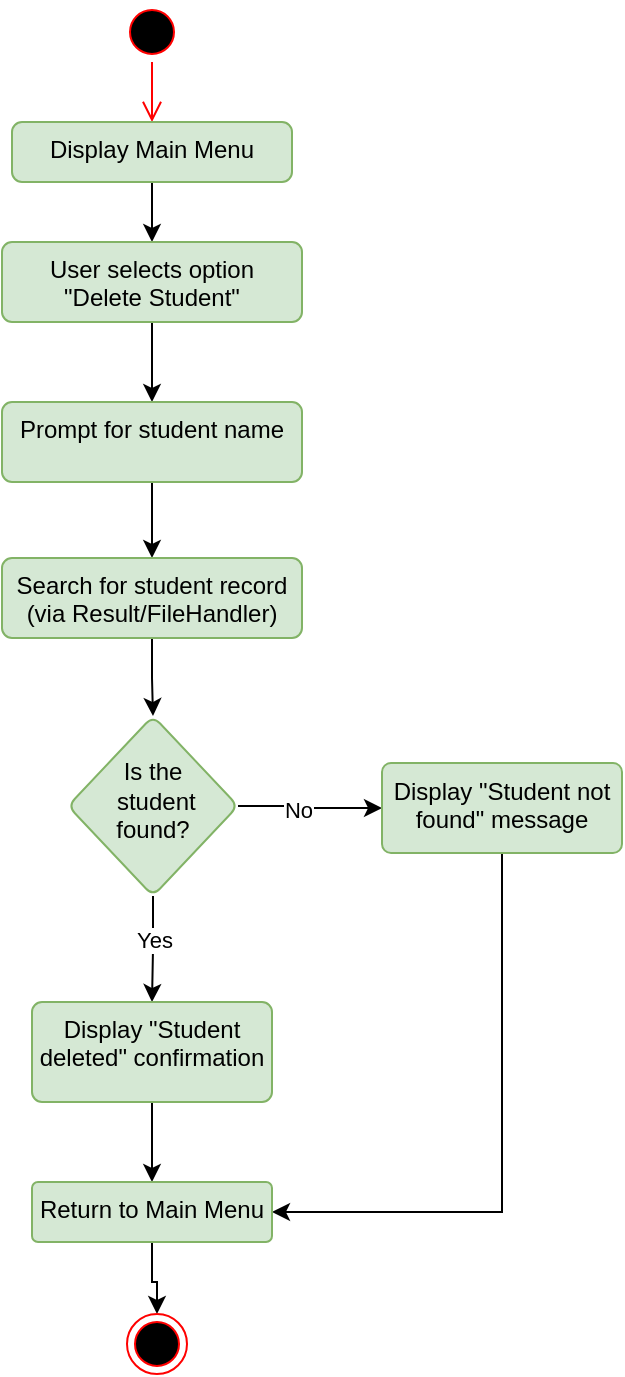 <mxfile version="26.0.9">
  <diagram name="Page-1" id="qhhsfQiBcR4DBB_TaN2P">
    <mxGraphModel dx="1588" dy="1114" grid="1" gridSize="10" guides="1" tooltips="1" connect="1" arrows="1" fold="1" page="1" pageScale="1" pageWidth="850" pageHeight="1100" math="0" shadow="0">
      <root>
        <mxCell id="0" />
        <mxCell id="1" parent="0" />
        <mxCell id="yNYJ2VOpxZXCseDoY9mU-1" value="" style="ellipse;html=1;shape=startState;fillColor=#000000;strokeColor=#ff0000;" parent="1" vertex="1">
          <mxGeometry x="316" y="185" width="30" height="30" as="geometry" />
        </mxCell>
        <mxCell id="yNYJ2VOpxZXCseDoY9mU-2" value="" style="edgeStyle=orthogonalEdgeStyle;rounded=0;orthogonalLoop=1;jettySize=auto;html=1;exitX=0.5;exitY=1;exitDx=0;exitDy=0;" parent="1" source="yNYJ2VOpxZXCseDoY9mU-5" target="yNYJ2VOpxZXCseDoY9mU-3" edge="1">
          <mxGeometry relative="1" as="geometry">
            <mxPoint x="356" y="295" as="sourcePoint" />
          </mxGeometry>
        </mxCell>
        <mxCell id="yNYJ2VOpxZXCseDoY9mU-7" value="" style="edgeStyle=orthogonalEdgeStyle;rounded=0;orthogonalLoop=1;jettySize=auto;html=1;" parent="1" source="yNYJ2VOpxZXCseDoY9mU-3" target="yNYJ2VOpxZXCseDoY9mU-6" edge="1">
          <mxGeometry relative="1" as="geometry" />
        </mxCell>
        <mxCell id="yNYJ2VOpxZXCseDoY9mU-3" value="User selects option&lt;div&gt;&quot;Delete Student&quot;&lt;/div&gt;" style="html=1;align=center;verticalAlign=top;rounded=1;absoluteArcSize=1;arcSize=10;dashed=0;whiteSpace=wrap;fillColor=#d5e8d4;strokeColor=#82b366;" parent="1" vertex="1">
          <mxGeometry x="256" y="305" width="150" height="40" as="geometry" />
        </mxCell>
        <mxCell id="yNYJ2VOpxZXCseDoY9mU-4" value="" style="edgeStyle=orthogonalEdgeStyle;html=1;verticalAlign=bottom;endArrow=open;endSize=8;strokeColor=#ff0000;rounded=0;" parent="1" source="yNYJ2VOpxZXCseDoY9mU-1" target="yNYJ2VOpxZXCseDoY9mU-5" edge="1">
          <mxGeometry relative="1" as="geometry">
            <mxPoint x="331" y="275" as="targetPoint" />
            <mxPoint x="331" y="215" as="sourcePoint" />
          </mxGeometry>
        </mxCell>
        <mxCell id="yNYJ2VOpxZXCseDoY9mU-5" value="Display Main Menu" style="html=1;align=center;verticalAlign=top;rounded=1;absoluteArcSize=1;arcSize=10;dashed=0;whiteSpace=wrap;fillColor=#d5e8d4;strokeColor=#82b366;" parent="1" vertex="1">
          <mxGeometry x="261" y="245" width="140" height="30" as="geometry" />
        </mxCell>
        <mxCell id="yNYJ2VOpxZXCseDoY9mU-9" value="" style="edgeStyle=orthogonalEdgeStyle;rounded=0;orthogonalLoop=1;jettySize=auto;html=1;" parent="1" source="yNYJ2VOpxZXCseDoY9mU-6" target="yNYJ2VOpxZXCseDoY9mU-8" edge="1">
          <mxGeometry relative="1" as="geometry" />
        </mxCell>
        <mxCell id="yNYJ2VOpxZXCseDoY9mU-6" value="Prompt for student name" style="html=1;align=center;verticalAlign=top;rounded=1;absoluteArcSize=1;arcSize=10;dashed=0;whiteSpace=wrap;fillColor=#d5e8d4;strokeColor=#82b366;" parent="1" vertex="1">
          <mxGeometry x="256" y="385" width="150" height="40" as="geometry" />
        </mxCell>
        <mxCell id="yNYJ2VOpxZXCseDoY9mU-11" value="" style="edgeStyle=orthogonalEdgeStyle;rounded=0;orthogonalLoop=1;jettySize=auto;html=1;" parent="1" source="yNYJ2VOpxZXCseDoY9mU-8" target="yNYJ2VOpxZXCseDoY9mU-10" edge="1">
          <mxGeometry relative="1" as="geometry" />
        </mxCell>
        <mxCell id="yNYJ2VOpxZXCseDoY9mU-8" value="Search for student record&lt;div&gt;(via Result/FileHandler)&lt;/div&gt;" style="html=1;align=center;verticalAlign=top;rounded=1;absoluteArcSize=1;arcSize=10;dashed=0;whiteSpace=wrap;fillColor=#d5e8d4;strokeColor=#82b366;" parent="1" vertex="1">
          <mxGeometry x="256" y="463" width="150" height="40" as="geometry" />
        </mxCell>
        <mxCell id="yNYJ2VOpxZXCseDoY9mU-13" value="" style="edgeStyle=orthogonalEdgeStyle;rounded=0;orthogonalLoop=1;jettySize=auto;html=1;" parent="1" source="yNYJ2VOpxZXCseDoY9mU-10" target="yNYJ2VOpxZXCseDoY9mU-12" edge="1">
          <mxGeometry relative="1" as="geometry" />
        </mxCell>
        <mxCell id="yNYJ2VOpxZXCseDoY9mU-17" value="Yes" style="edgeLabel;html=1;align=center;verticalAlign=middle;resizable=0;points=[];" parent="yNYJ2VOpxZXCseDoY9mU-13" vertex="1" connectable="0">
          <mxGeometry x="-0.2" relative="1" as="geometry">
            <mxPoint as="offset" />
          </mxGeometry>
        </mxCell>
        <mxCell id="yNYJ2VOpxZXCseDoY9mU-15" value="" style="edgeStyle=orthogonalEdgeStyle;rounded=0;orthogonalLoop=1;jettySize=auto;html=1;" parent="1" source="yNYJ2VOpxZXCseDoY9mU-10" target="yNYJ2VOpxZXCseDoY9mU-14" edge="1">
          <mxGeometry relative="1" as="geometry" />
        </mxCell>
        <mxCell id="yNYJ2VOpxZXCseDoY9mU-16" value="No" style="edgeLabel;html=1;align=center;verticalAlign=middle;resizable=0;points=[];" parent="yNYJ2VOpxZXCseDoY9mU-15" vertex="1" connectable="0">
          <mxGeometry x="-0.181" y="-2" relative="1" as="geometry">
            <mxPoint as="offset" />
          </mxGeometry>
        </mxCell>
        <mxCell id="yNYJ2VOpxZXCseDoY9mU-10" value="&lt;div&gt;&lt;br&gt;&lt;/div&gt;&lt;div&gt;Is the&lt;/div&gt;&lt;div&gt;&amp;nbsp;student&lt;/div&gt;&lt;div&gt;found?&lt;/div&gt;" style="rhombus;whiteSpace=wrap;html=1;verticalAlign=top;fillColor=#d5e8d4;strokeColor=#82b366;rounded=1;arcSize=10;dashed=0;" parent="1" vertex="1">
          <mxGeometry x="289" y="542" width="85" height="90" as="geometry" />
        </mxCell>
        <mxCell id="yNYJ2VOpxZXCseDoY9mU-19" value="" style="edgeStyle=orthogonalEdgeStyle;rounded=0;orthogonalLoop=1;jettySize=auto;html=1;entryX=0.5;entryY=0;entryDx=0;entryDy=0;" parent="1" source="yNYJ2VOpxZXCseDoY9mU-12" target="yNYJ2VOpxZXCseDoY9mU-23" edge="1">
          <mxGeometry relative="1" as="geometry">
            <mxPoint x="333.6" y="785.109" as="targetPoint" />
          </mxGeometry>
        </mxCell>
        <mxCell id="yNYJ2VOpxZXCseDoY9mU-12" value="Display &quot;Student deleted&quot; confirmation" style="whiteSpace=wrap;html=1;verticalAlign=top;fillColor=#d5e8d4;strokeColor=#82b366;rounded=1;arcSize=10;dashed=0;align=center;" parent="1" vertex="1">
          <mxGeometry x="271" y="685" width="120" height="50" as="geometry" />
        </mxCell>
        <mxCell id="yNYJ2VOpxZXCseDoY9mU-24" value="" style="edgeStyle=orthogonalEdgeStyle;rounded=0;orthogonalLoop=1;jettySize=auto;html=1;exitX=0.5;exitY=1;exitDx=0;exitDy=0;entryX=1;entryY=0.5;entryDx=0;entryDy=0;" parent="1" source="yNYJ2VOpxZXCseDoY9mU-14" target="yNYJ2VOpxZXCseDoY9mU-23" edge="1">
          <mxGeometry relative="1" as="geometry">
            <mxPoint x="583.5" y="603.75" as="sourcePoint" />
            <mxPoint x="471" y="786.25" as="targetPoint" />
          </mxGeometry>
        </mxCell>
        <mxCell id="yNYJ2VOpxZXCseDoY9mU-14" value="Display &quot;Student not&lt;div&gt;found&quot; message&lt;/div&gt;" style="whiteSpace=wrap;html=1;verticalAlign=top;fillColor=#d5e8d4;strokeColor=#82b366;rounded=1;arcSize=10;dashed=0;" parent="1" vertex="1">
          <mxGeometry x="446" y="565.5" width="120" height="45" as="geometry" />
        </mxCell>
        <mxCell id="yNYJ2VOpxZXCseDoY9mU-26" value="" style="edgeStyle=orthogonalEdgeStyle;rounded=0;orthogonalLoop=1;jettySize=auto;html=1;" parent="1" source="yNYJ2VOpxZXCseDoY9mU-23" target="yNYJ2VOpxZXCseDoY9mU-25" edge="1">
          <mxGeometry relative="1" as="geometry" />
        </mxCell>
        <mxCell id="yNYJ2VOpxZXCseDoY9mU-23" value="Return to Main Menu" style="whiteSpace=wrap;html=1;verticalAlign=top;fillColor=#d5e8d4;strokeColor=#82b366;rounded=1;arcSize=10;dashed=0;" parent="1" vertex="1">
          <mxGeometry x="271" y="775" width="120" height="30" as="geometry" />
        </mxCell>
        <mxCell id="yNYJ2VOpxZXCseDoY9mU-25" value="" style="ellipse;html=1;shape=endState;fillColor=#000000;strokeColor=#ff0000;" parent="1" vertex="1">
          <mxGeometry x="318.5" y="841" width="30" height="30" as="geometry" />
        </mxCell>
      </root>
    </mxGraphModel>
  </diagram>
</mxfile>
